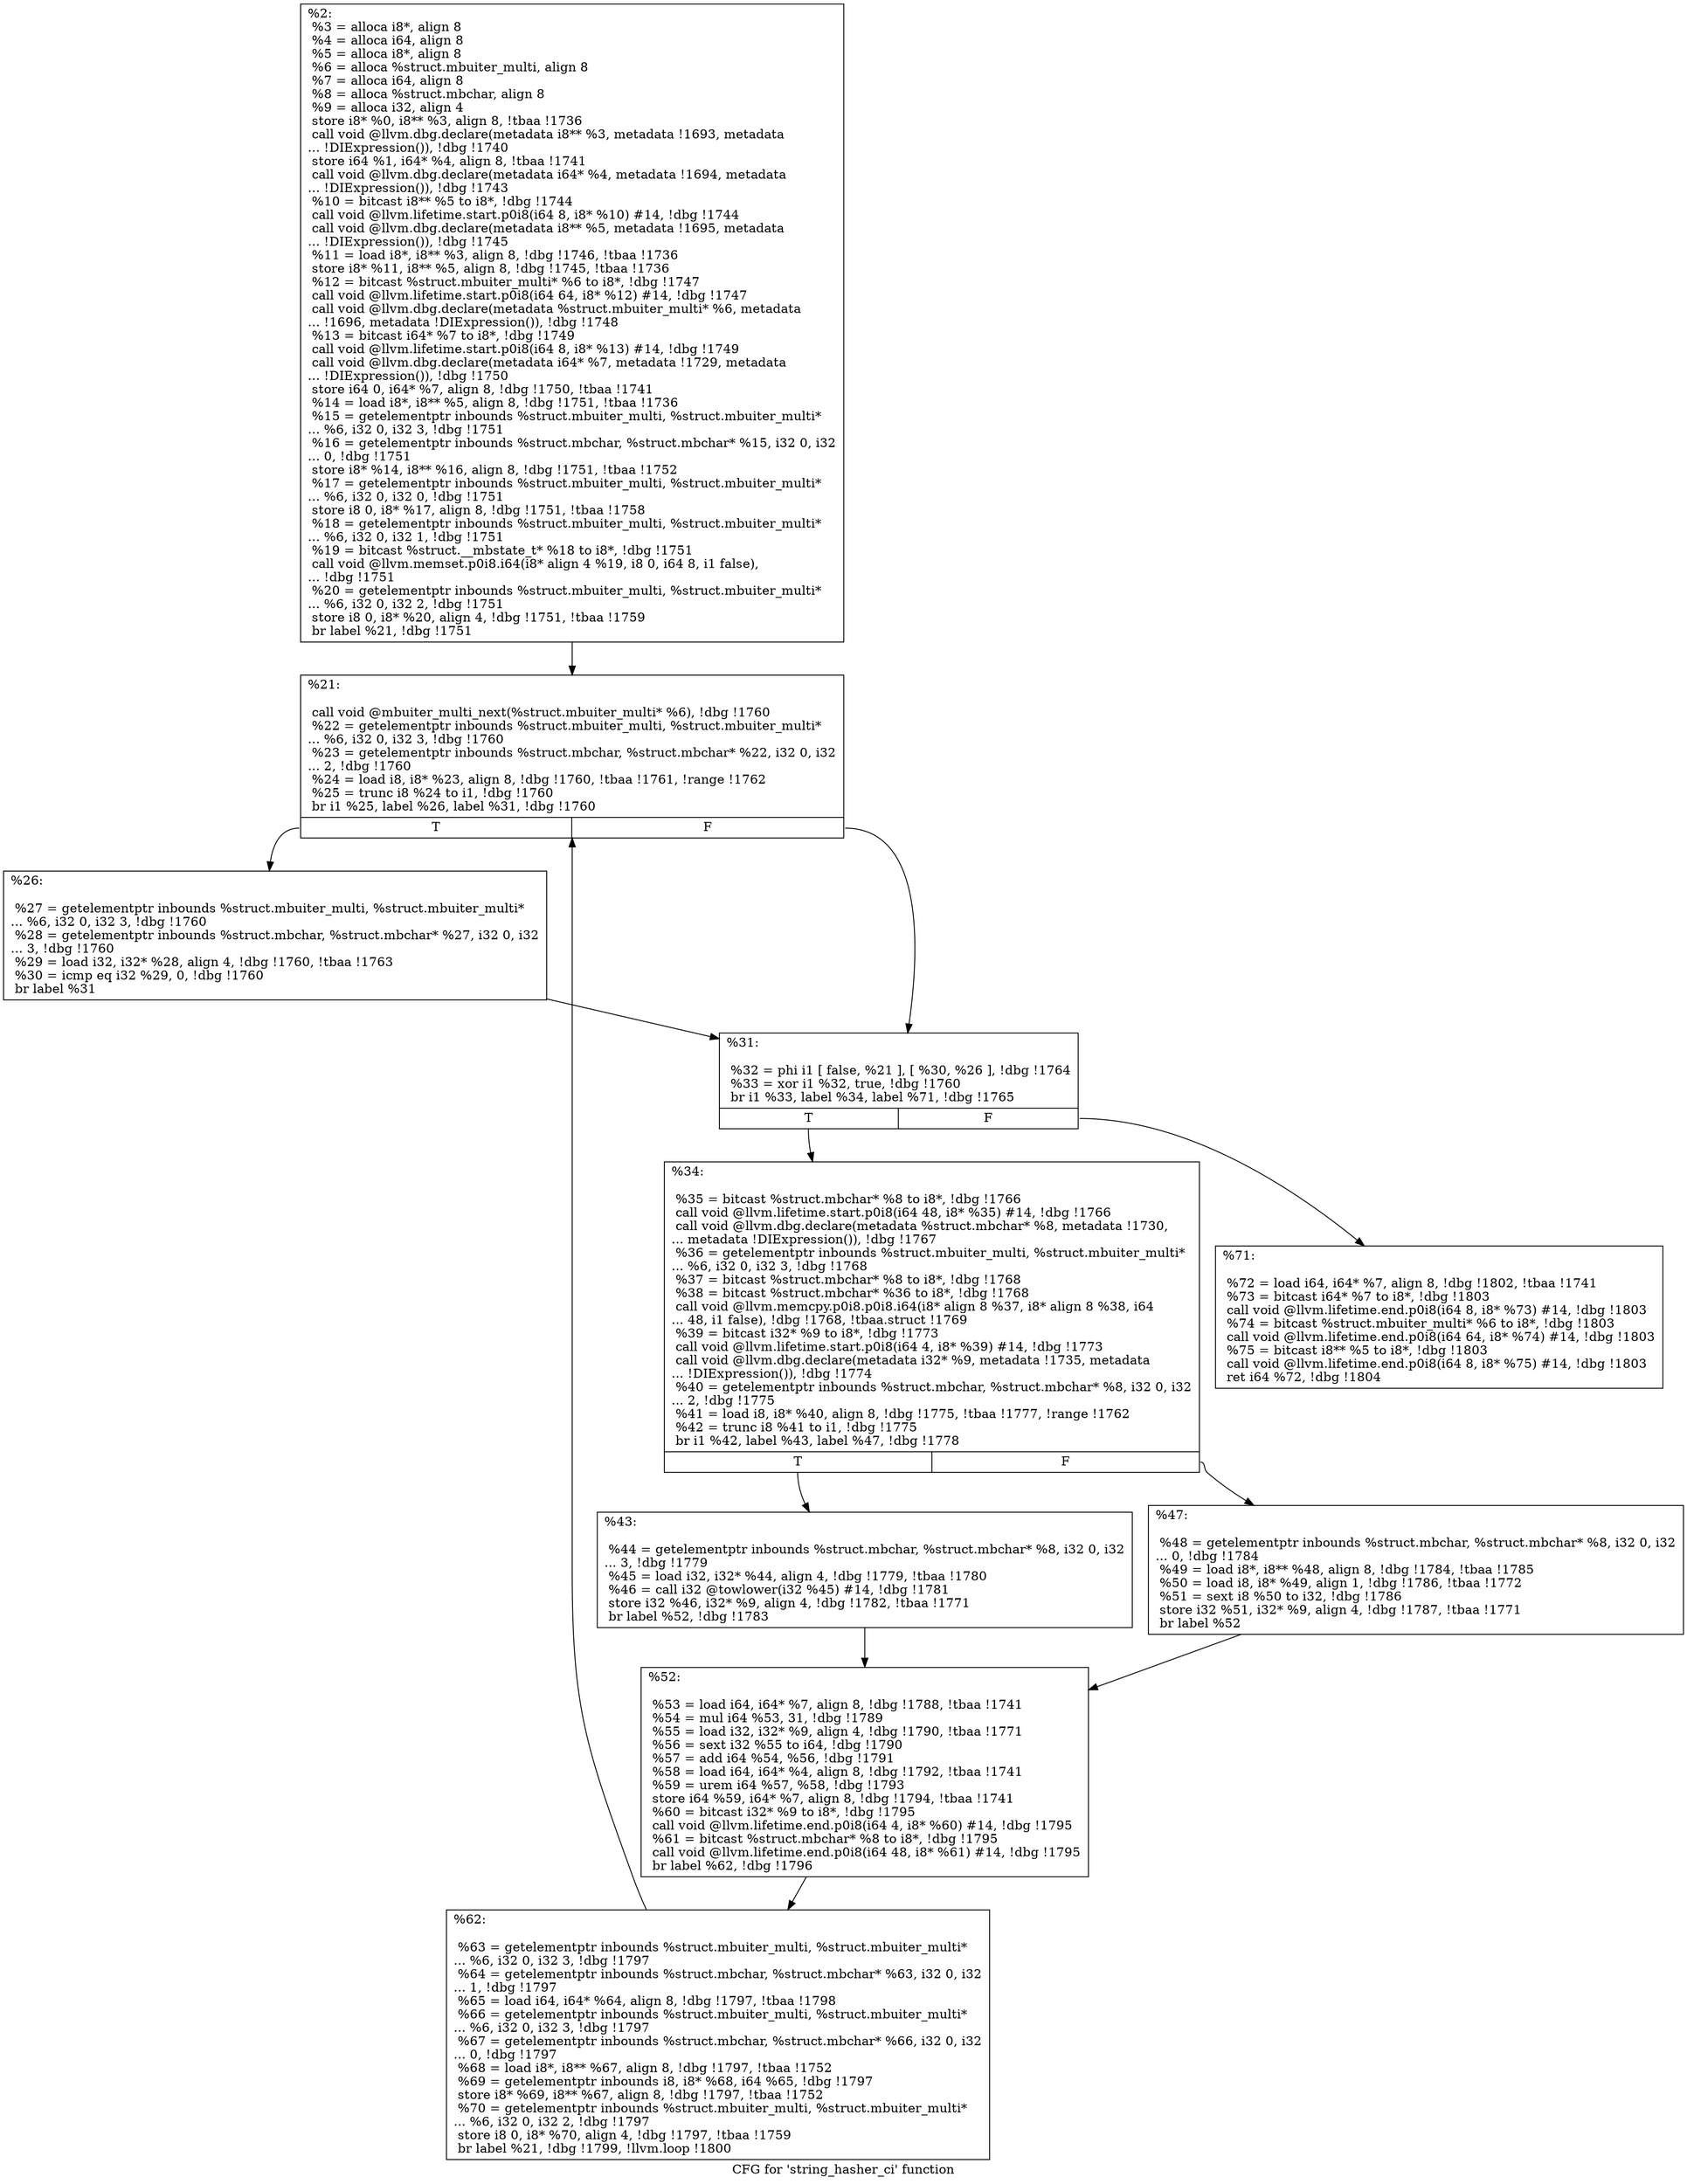 digraph "CFG for 'string_hasher_ci' function" {
	label="CFG for 'string_hasher_ci' function";

	Node0x28c65a0 [shape=record,label="{%2:\l  %3 = alloca i8*, align 8\l  %4 = alloca i64, align 8\l  %5 = alloca i8*, align 8\l  %6 = alloca %struct.mbuiter_multi, align 8\l  %7 = alloca i64, align 8\l  %8 = alloca %struct.mbchar, align 8\l  %9 = alloca i32, align 4\l  store i8* %0, i8** %3, align 8, !tbaa !1736\l  call void @llvm.dbg.declare(metadata i8** %3, metadata !1693, metadata\l... !DIExpression()), !dbg !1740\l  store i64 %1, i64* %4, align 8, !tbaa !1741\l  call void @llvm.dbg.declare(metadata i64* %4, metadata !1694, metadata\l... !DIExpression()), !dbg !1743\l  %10 = bitcast i8** %5 to i8*, !dbg !1744\l  call void @llvm.lifetime.start.p0i8(i64 8, i8* %10) #14, !dbg !1744\l  call void @llvm.dbg.declare(metadata i8** %5, metadata !1695, metadata\l... !DIExpression()), !dbg !1745\l  %11 = load i8*, i8** %3, align 8, !dbg !1746, !tbaa !1736\l  store i8* %11, i8** %5, align 8, !dbg !1745, !tbaa !1736\l  %12 = bitcast %struct.mbuiter_multi* %6 to i8*, !dbg !1747\l  call void @llvm.lifetime.start.p0i8(i64 64, i8* %12) #14, !dbg !1747\l  call void @llvm.dbg.declare(metadata %struct.mbuiter_multi* %6, metadata\l... !1696, metadata !DIExpression()), !dbg !1748\l  %13 = bitcast i64* %7 to i8*, !dbg !1749\l  call void @llvm.lifetime.start.p0i8(i64 8, i8* %13) #14, !dbg !1749\l  call void @llvm.dbg.declare(metadata i64* %7, metadata !1729, metadata\l... !DIExpression()), !dbg !1750\l  store i64 0, i64* %7, align 8, !dbg !1750, !tbaa !1741\l  %14 = load i8*, i8** %5, align 8, !dbg !1751, !tbaa !1736\l  %15 = getelementptr inbounds %struct.mbuiter_multi, %struct.mbuiter_multi*\l... %6, i32 0, i32 3, !dbg !1751\l  %16 = getelementptr inbounds %struct.mbchar, %struct.mbchar* %15, i32 0, i32\l... 0, !dbg !1751\l  store i8* %14, i8** %16, align 8, !dbg !1751, !tbaa !1752\l  %17 = getelementptr inbounds %struct.mbuiter_multi, %struct.mbuiter_multi*\l... %6, i32 0, i32 0, !dbg !1751\l  store i8 0, i8* %17, align 8, !dbg !1751, !tbaa !1758\l  %18 = getelementptr inbounds %struct.mbuiter_multi, %struct.mbuiter_multi*\l... %6, i32 0, i32 1, !dbg !1751\l  %19 = bitcast %struct.__mbstate_t* %18 to i8*, !dbg !1751\l  call void @llvm.memset.p0i8.i64(i8* align 4 %19, i8 0, i64 8, i1 false),\l... !dbg !1751\l  %20 = getelementptr inbounds %struct.mbuiter_multi, %struct.mbuiter_multi*\l... %6, i32 0, i32 2, !dbg !1751\l  store i8 0, i8* %20, align 4, !dbg !1751, !tbaa !1759\l  br label %21, !dbg !1751\l}"];
	Node0x28c65a0 -> Node0x28c66b0;
	Node0x28c66b0 [shape=record,label="{%21:\l\l  call void @mbuiter_multi_next(%struct.mbuiter_multi* %6), !dbg !1760\l  %22 = getelementptr inbounds %struct.mbuiter_multi, %struct.mbuiter_multi*\l... %6, i32 0, i32 3, !dbg !1760\l  %23 = getelementptr inbounds %struct.mbchar, %struct.mbchar* %22, i32 0, i32\l... 2, !dbg !1760\l  %24 = load i8, i8* %23, align 8, !dbg !1760, !tbaa !1761, !range !1762\l  %25 = trunc i8 %24 to i1, !dbg !1760\l  br i1 %25, label %26, label %31, !dbg !1760\l|{<s0>T|<s1>F}}"];
	Node0x28c66b0:s0 -> Node0x28c6700;
	Node0x28c66b0:s1 -> Node0x28c6750;
	Node0x28c6700 [shape=record,label="{%26:\l\l  %27 = getelementptr inbounds %struct.mbuiter_multi, %struct.mbuiter_multi*\l... %6, i32 0, i32 3, !dbg !1760\l  %28 = getelementptr inbounds %struct.mbchar, %struct.mbchar* %27, i32 0, i32\l... 3, !dbg !1760\l  %29 = load i32, i32* %28, align 4, !dbg !1760, !tbaa !1763\l  %30 = icmp eq i32 %29, 0, !dbg !1760\l  br label %31\l}"];
	Node0x28c6700 -> Node0x28c6750;
	Node0x28c6750 [shape=record,label="{%31:\l\l  %32 = phi i1 [ false, %21 ], [ %30, %26 ], !dbg !1764\l  %33 = xor i1 %32, true, !dbg !1760\l  br i1 %33, label %34, label %71, !dbg !1765\l|{<s0>T|<s1>F}}"];
	Node0x28c6750:s0 -> Node0x28c67a0;
	Node0x28c6750:s1 -> Node0x28c6930;
	Node0x28c67a0 [shape=record,label="{%34:\l\l  %35 = bitcast %struct.mbchar* %8 to i8*, !dbg !1766\l  call void @llvm.lifetime.start.p0i8(i64 48, i8* %35) #14, !dbg !1766\l  call void @llvm.dbg.declare(metadata %struct.mbchar* %8, metadata !1730,\l... metadata !DIExpression()), !dbg !1767\l  %36 = getelementptr inbounds %struct.mbuiter_multi, %struct.mbuiter_multi*\l... %6, i32 0, i32 3, !dbg !1768\l  %37 = bitcast %struct.mbchar* %8 to i8*, !dbg !1768\l  %38 = bitcast %struct.mbchar* %36 to i8*, !dbg !1768\l  call void @llvm.memcpy.p0i8.p0i8.i64(i8* align 8 %37, i8* align 8 %38, i64\l... 48, i1 false), !dbg !1768, !tbaa.struct !1769\l  %39 = bitcast i32* %9 to i8*, !dbg !1773\l  call void @llvm.lifetime.start.p0i8(i64 4, i8* %39) #14, !dbg !1773\l  call void @llvm.dbg.declare(metadata i32* %9, metadata !1735, metadata\l... !DIExpression()), !dbg !1774\l  %40 = getelementptr inbounds %struct.mbchar, %struct.mbchar* %8, i32 0, i32\l... 2, !dbg !1775\l  %41 = load i8, i8* %40, align 8, !dbg !1775, !tbaa !1777, !range !1762\l  %42 = trunc i8 %41 to i1, !dbg !1775\l  br i1 %42, label %43, label %47, !dbg !1778\l|{<s0>T|<s1>F}}"];
	Node0x28c67a0:s0 -> Node0x28c67f0;
	Node0x28c67a0:s1 -> Node0x28c6840;
	Node0x28c67f0 [shape=record,label="{%43:\l\l  %44 = getelementptr inbounds %struct.mbchar, %struct.mbchar* %8, i32 0, i32\l... 3, !dbg !1779\l  %45 = load i32, i32* %44, align 4, !dbg !1779, !tbaa !1780\l  %46 = call i32 @towlower(i32 %45) #14, !dbg !1781\l  store i32 %46, i32* %9, align 4, !dbg !1782, !tbaa !1771\l  br label %52, !dbg !1783\l}"];
	Node0x28c67f0 -> Node0x28c6890;
	Node0x28c6840 [shape=record,label="{%47:\l\l  %48 = getelementptr inbounds %struct.mbchar, %struct.mbchar* %8, i32 0, i32\l... 0, !dbg !1784\l  %49 = load i8*, i8** %48, align 8, !dbg !1784, !tbaa !1785\l  %50 = load i8, i8* %49, align 1, !dbg !1786, !tbaa !1772\l  %51 = sext i8 %50 to i32, !dbg !1786\l  store i32 %51, i32* %9, align 4, !dbg !1787, !tbaa !1771\l  br label %52\l}"];
	Node0x28c6840 -> Node0x28c6890;
	Node0x28c6890 [shape=record,label="{%52:\l\l  %53 = load i64, i64* %7, align 8, !dbg !1788, !tbaa !1741\l  %54 = mul i64 %53, 31, !dbg !1789\l  %55 = load i32, i32* %9, align 4, !dbg !1790, !tbaa !1771\l  %56 = sext i32 %55 to i64, !dbg !1790\l  %57 = add i64 %54, %56, !dbg !1791\l  %58 = load i64, i64* %4, align 8, !dbg !1792, !tbaa !1741\l  %59 = urem i64 %57, %58, !dbg !1793\l  store i64 %59, i64* %7, align 8, !dbg !1794, !tbaa !1741\l  %60 = bitcast i32* %9 to i8*, !dbg !1795\l  call void @llvm.lifetime.end.p0i8(i64 4, i8* %60) #14, !dbg !1795\l  %61 = bitcast %struct.mbchar* %8 to i8*, !dbg !1795\l  call void @llvm.lifetime.end.p0i8(i64 48, i8* %61) #14, !dbg !1795\l  br label %62, !dbg !1796\l}"];
	Node0x28c6890 -> Node0x28c68e0;
	Node0x28c68e0 [shape=record,label="{%62:\l\l  %63 = getelementptr inbounds %struct.mbuiter_multi, %struct.mbuiter_multi*\l... %6, i32 0, i32 3, !dbg !1797\l  %64 = getelementptr inbounds %struct.mbchar, %struct.mbchar* %63, i32 0, i32\l... 1, !dbg !1797\l  %65 = load i64, i64* %64, align 8, !dbg !1797, !tbaa !1798\l  %66 = getelementptr inbounds %struct.mbuiter_multi, %struct.mbuiter_multi*\l... %6, i32 0, i32 3, !dbg !1797\l  %67 = getelementptr inbounds %struct.mbchar, %struct.mbchar* %66, i32 0, i32\l... 0, !dbg !1797\l  %68 = load i8*, i8** %67, align 8, !dbg !1797, !tbaa !1752\l  %69 = getelementptr inbounds i8, i8* %68, i64 %65, !dbg !1797\l  store i8* %69, i8** %67, align 8, !dbg !1797, !tbaa !1752\l  %70 = getelementptr inbounds %struct.mbuiter_multi, %struct.mbuiter_multi*\l... %6, i32 0, i32 2, !dbg !1797\l  store i8 0, i8* %70, align 4, !dbg !1797, !tbaa !1759\l  br label %21, !dbg !1799, !llvm.loop !1800\l}"];
	Node0x28c68e0 -> Node0x28c66b0;
	Node0x28c6930 [shape=record,label="{%71:\l\l  %72 = load i64, i64* %7, align 8, !dbg !1802, !tbaa !1741\l  %73 = bitcast i64* %7 to i8*, !dbg !1803\l  call void @llvm.lifetime.end.p0i8(i64 8, i8* %73) #14, !dbg !1803\l  %74 = bitcast %struct.mbuiter_multi* %6 to i8*, !dbg !1803\l  call void @llvm.lifetime.end.p0i8(i64 64, i8* %74) #14, !dbg !1803\l  %75 = bitcast i8** %5 to i8*, !dbg !1803\l  call void @llvm.lifetime.end.p0i8(i64 8, i8* %75) #14, !dbg !1803\l  ret i64 %72, !dbg !1804\l}"];
}

